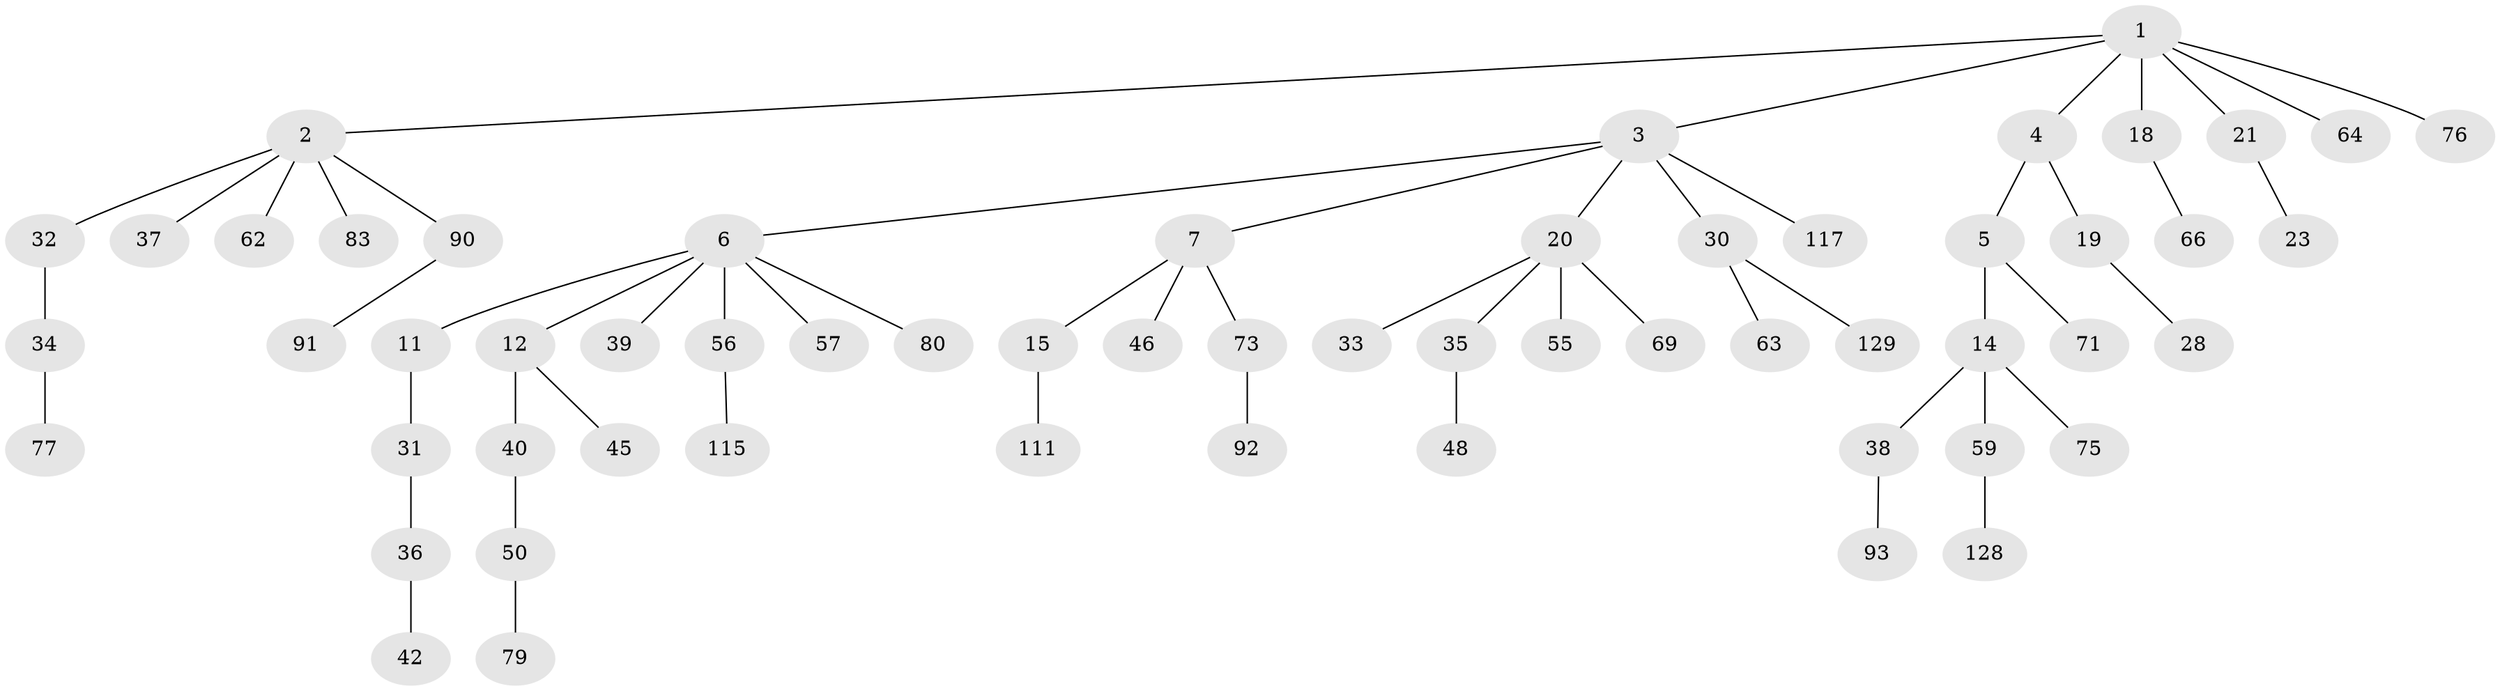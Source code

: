 // original degree distribution, {7: 0.013422818791946308, 5: 0.020134228187919462, 6: 0.020134228187919462, 3: 0.16778523489932887, 2: 0.28859060402684567, 4: 0.03355704697986577, 1: 0.4563758389261745}
// Generated by graph-tools (version 1.1) at 2025/19/03/04/25 18:19:24]
// undirected, 59 vertices, 58 edges
graph export_dot {
graph [start="1"]
  node [color=gray90,style=filled];
  1 [super="+16+72"];
  2 [super="+8+10"];
  3;
  4;
  5 [super="+60+27+44"];
  6 [super="+29+103"];
  7 [super="+9"];
  11 [super="+17"];
  12;
  14;
  15 [super="+53"];
  18;
  19;
  20 [super="+22+58+137"];
  21;
  23;
  28;
  30 [super="+51+43+140+65"];
  31 [super="+84"];
  32 [super="+54+107"];
  33;
  34 [super="+52+74"];
  35;
  36;
  37;
  38 [super="+49+121"];
  39;
  40;
  42;
  45 [super="+134+101"];
  46 [super="+141"];
  48 [super="+61"];
  50 [super="+88+67+125"];
  55;
  56;
  57 [super="+126+82"];
  59 [super="+81"];
  62;
  63;
  64 [super="+138"];
  66 [super="+89"];
  69 [super="+96+139"];
  71;
  73;
  75 [super="+104"];
  76;
  77;
  79;
  80 [super="+124"];
  83 [super="+144"];
  90;
  91 [super="+116"];
  92 [super="+122"];
  93 [super="+114+100+123"];
  111;
  115 [super="+118+119"];
  117;
  128;
  129;
  1 -- 2;
  1 -- 3;
  1 -- 4;
  1 -- 18;
  1 -- 21;
  1 -- 64;
  1 -- 76;
  2 -- 62;
  2 -- 90;
  2 -- 83;
  2 -- 37;
  2 -- 32;
  3 -- 6;
  3 -- 7;
  3 -- 20;
  3 -- 30;
  3 -- 117;
  4 -- 5;
  4 -- 19;
  5 -- 14;
  5 -- 71;
  6 -- 11;
  6 -- 12;
  6 -- 56;
  6 -- 80;
  6 -- 57;
  6 -- 39;
  7 -- 15;
  7 -- 73;
  7 -- 46;
  11 -- 31;
  12 -- 40;
  12 -- 45;
  14 -- 38;
  14 -- 59;
  14 -- 75;
  15 -- 111;
  18 -- 66;
  19 -- 28;
  20 -- 55;
  20 -- 69;
  20 -- 33;
  20 -- 35;
  21 -- 23;
  30 -- 129;
  30 -- 63;
  31 -- 36;
  32 -- 34;
  34 -- 77;
  35 -- 48;
  36 -- 42;
  38 -- 93;
  40 -- 50;
  50 -- 79;
  56 -- 115;
  59 -- 128;
  73 -- 92;
  90 -- 91;
}
